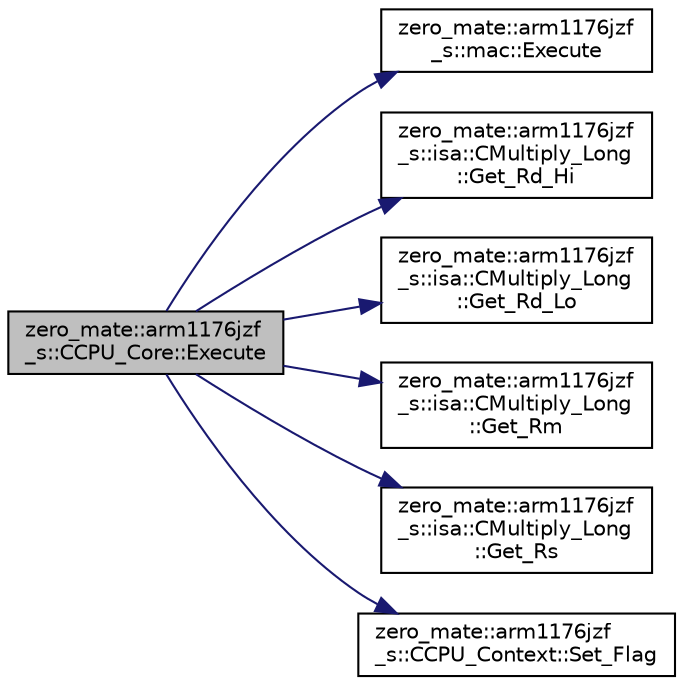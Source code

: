 digraph "zero_mate::arm1176jzf_s::CCPU_Core::Execute"
{
 // LATEX_PDF_SIZE
  bgcolor="transparent";
  edge [fontname="Helvetica",fontsize="10",labelfontname="Helvetica",labelfontsize="10"];
  node [fontname="Helvetica",fontsize="10",shape=record];
  rankdir="LR";
  Node1 [label="zero_mate::arm1176jzf\l_s::CCPU_Core::Execute",height=0.2,width=0.4,color="black", fillcolor="grey75", style="filled", fontcolor="black",tooltip="Executes a multiply long instruction."];
  Node1 -> Node2 [color="midnightblue",fontsize="10",style="solid",fontname="Helvetica"];
  Node2 [label="zero_mate::arm1176jzf\l_s::mac::Execute",height=0.2,width=0.4,color="black",URL="$namespacezero__mate_1_1arm1176jzf__s_1_1mac.html#ae0004fe8005cb2c044afa26992a8f42a",tooltip=" "];
  Node1 -> Node3 [color="midnightblue",fontsize="10",style="solid",fontname="Helvetica"];
  Node3 [label="zero_mate::arm1176jzf\l_s::isa::CMultiply_Long\l::Get_Rd_Hi",height=0.2,width=0.4,color="black",URL="$classzero__mate_1_1arm1176jzf__s_1_1isa_1_1CMultiply__Long.html#a437c03fd4cc014d7e3a33e2850904267",tooltip=" "];
  Node1 -> Node4 [color="midnightblue",fontsize="10",style="solid",fontname="Helvetica"];
  Node4 [label="zero_mate::arm1176jzf\l_s::isa::CMultiply_Long\l::Get_Rd_Lo",height=0.2,width=0.4,color="black",URL="$classzero__mate_1_1arm1176jzf__s_1_1isa_1_1CMultiply__Long.html#a5c878caa30661689f43ad91e774a4b20",tooltip=" "];
  Node1 -> Node5 [color="midnightblue",fontsize="10",style="solid",fontname="Helvetica"];
  Node5 [label="zero_mate::arm1176jzf\l_s::isa::CMultiply_Long\l::Get_Rm",height=0.2,width=0.4,color="black",URL="$classzero__mate_1_1arm1176jzf__s_1_1isa_1_1CMultiply__Long.html#add1e4d69df6c167b650adefdb232ff15",tooltip=" "];
  Node1 -> Node6 [color="midnightblue",fontsize="10",style="solid",fontname="Helvetica"];
  Node6 [label="zero_mate::arm1176jzf\l_s::isa::CMultiply_Long\l::Get_Rs",height=0.2,width=0.4,color="black",URL="$classzero__mate_1_1arm1176jzf__s_1_1isa_1_1CMultiply__Long.html#a0fc4e9577797d9483b219ade63656964",tooltip=" "];
  Node1 -> Node7 [color="midnightblue",fontsize="10",style="solid",fontname="Helvetica"];
  Node7 [label="zero_mate::arm1176jzf\l_s::CCPU_Context::Set_Flag",height=0.2,width=0.4,color="black",URL="$classzero__mate_1_1arm1176jzf__s_1_1CCPU__Context.html#a984bace2773aca71cf04701aa0ce9c54",tooltip=" "];
}
